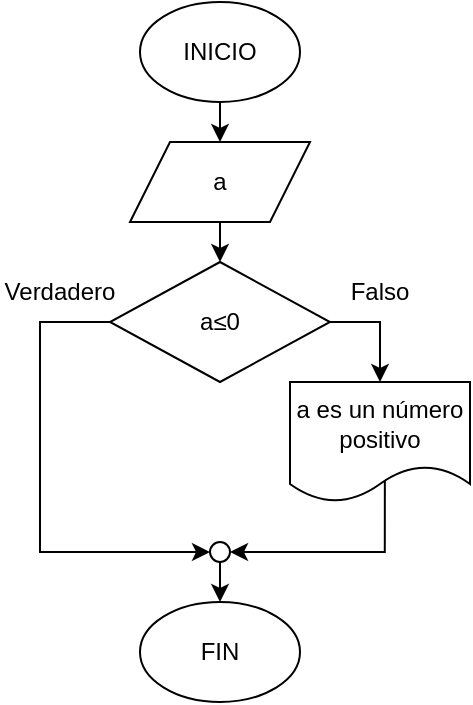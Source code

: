<mxfile version="21.6.5" type="device">
  <diagram id="C5RBs43oDa-KdzZeNtuy" name="Page-1">
    <mxGraphModel dx="648" dy="379" grid="1" gridSize="10" guides="1" tooltips="1" connect="1" arrows="1" fold="1" page="1" pageScale="1" pageWidth="827" pageHeight="1169" math="0" shadow="0">
      <root>
        <mxCell id="WIyWlLk6GJQsqaUBKTNV-0" />
        <mxCell id="WIyWlLk6GJQsqaUBKTNV-1" parent="WIyWlLk6GJQsqaUBKTNV-0" />
        <mxCell id="7NOALjSgeBlPAl4TsL1B-9" style="edgeStyle=orthogonalEdgeStyle;rounded=0;orthogonalLoop=1;jettySize=auto;html=1;exitX=0.5;exitY=1;exitDx=0;exitDy=0;entryX=0.5;entryY=0;entryDx=0;entryDy=0;" parent="WIyWlLk6GJQsqaUBKTNV-1" source="7NOALjSgeBlPAl4TsL1B-0" target="7NOALjSgeBlPAl4TsL1B-4" edge="1">
          <mxGeometry relative="1" as="geometry" />
        </mxCell>
        <mxCell id="7NOALjSgeBlPAl4TsL1B-0" value="INICIO" style="ellipse;whiteSpace=wrap;html=1;" parent="WIyWlLk6GJQsqaUBKTNV-1" vertex="1">
          <mxGeometry x="390" y="210" width="80" height="50" as="geometry" />
        </mxCell>
        <mxCell id="7NOALjSgeBlPAl4TsL1B-1" value="FIN" style="ellipse;whiteSpace=wrap;html=1;" parent="WIyWlLk6GJQsqaUBKTNV-1" vertex="1">
          <mxGeometry x="390" y="510" width="80" height="50" as="geometry" />
        </mxCell>
        <mxCell id="7NOALjSgeBlPAl4TsL1B-12" style="edgeStyle=orthogonalEdgeStyle;rounded=0;orthogonalLoop=1;jettySize=auto;html=1;exitX=0;exitY=0.5;exitDx=0;exitDy=0;entryX=0;entryY=0.5;entryDx=0;entryDy=0;" parent="WIyWlLk6GJQsqaUBKTNV-1" source="7NOALjSgeBlPAl4TsL1B-2" target="7NOALjSgeBlPAl4TsL1B-7" edge="1">
          <mxGeometry relative="1" as="geometry">
            <mxPoint x="345" y="410" as="targetPoint" />
            <Array as="points">
              <mxPoint x="340" y="370" />
              <mxPoint x="340" y="485" />
            </Array>
          </mxGeometry>
        </mxCell>
        <mxCell id="FOkJSCOpR1a56xPxbO25-2" style="edgeStyle=orthogonalEdgeStyle;rounded=0;orthogonalLoop=1;jettySize=auto;html=1;exitX=1;exitY=0.5;exitDx=0;exitDy=0;entryX=0.5;entryY=0;entryDx=0;entryDy=0;" parent="WIyWlLk6GJQsqaUBKTNV-1" source="7NOALjSgeBlPAl4TsL1B-2" target="FOkJSCOpR1a56xPxbO25-0" edge="1">
          <mxGeometry relative="1" as="geometry" />
        </mxCell>
        <mxCell id="7NOALjSgeBlPAl4TsL1B-2" value="a≤0" style="rhombus;whiteSpace=wrap;html=1;" parent="WIyWlLk6GJQsqaUBKTNV-1" vertex="1">
          <mxGeometry x="375" y="340" width="110" height="60" as="geometry" />
        </mxCell>
        <mxCell id="7NOALjSgeBlPAl4TsL1B-10" style="edgeStyle=orthogonalEdgeStyle;rounded=0;orthogonalLoop=1;jettySize=auto;html=1;exitX=0.5;exitY=1;exitDx=0;exitDy=0;entryX=0.5;entryY=0;entryDx=0;entryDy=0;" parent="WIyWlLk6GJQsqaUBKTNV-1" source="7NOALjSgeBlPAl4TsL1B-4" target="7NOALjSgeBlPAl4TsL1B-2" edge="1">
          <mxGeometry relative="1" as="geometry" />
        </mxCell>
        <mxCell id="7NOALjSgeBlPAl4TsL1B-4" value="a" style="shape=parallelogram;perimeter=parallelogramPerimeter;whiteSpace=wrap;html=1;fixedSize=1;" parent="WIyWlLk6GJQsqaUBKTNV-1" vertex="1">
          <mxGeometry x="385" y="280" width="90" height="40" as="geometry" />
        </mxCell>
        <mxCell id="7NOALjSgeBlPAl4TsL1B-15" style="edgeStyle=orthogonalEdgeStyle;rounded=0;orthogonalLoop=1;jettySize=auto;html=1;exitX=0;exitY=1;exitDx=0;exitDy=0;entryX=0.5;entryY=0;entryDx=0;entryDy=0;" parent="WIyWlLk6GJQsqaUBKTNV-1" source="7NOALjSgeBlPAl4TsL1B-7" target="7NOALjSgeBlPAl4TsL1B-1" edge="1">
          <mxGeometry relative="1" as="geometry" />
        </mxCell>
        <mxCell id="FOkJSCOpR1a56xPxbO25-3" style="edgeStyle=orthogonalEdgeStyle;rounded=0;orthogonalLoop=1;jettySize=auto;html=1;exitX=1;exitY=0.5;exitDx=0;exitDy=0;entryX=0.527;entryY=0.815;entryDx=0;entryDy=0;entryPerimeter=0;startArrow=classic;startFill=1;endArrow=none;endFill=0;" parent="WIyWlLk6GJQsqaUBKTNV-1" source="7NOALjSgeBlPAl4TsL1B-7" target="FOkJSCOpR1a56xPxbO25-0" edge="1">
          <mxGeometry relative="1" as="geometry" />
        </mxCell>
        <mxCell id="7NOALjSgeBlPAl4TsL1B-7" value="" style="ellipse;whiteSpace=wrap;html=1;aspect=fixed;" parent="WIyWlLk6GJQsqaUBKTNV-1" vertex="1">
          <mxGeometry x="425" y="480" width="10" height="10" as="geometry" />
        </mxCell>
        <mxCell id="gs6-wUyR9E-3RYvGF5zp-0" value="Verdadero" style="text;html=1;strokeColor=none;fillColor=none;align=center;verticalAlign=middle;whiteSpace=wrap;rounded=0;" parent="WIyWlLk6GJQsqaUBKTNV-1" vertex="1">
          <mxGeometry x="320" y="340" width="60" height="30" as="geometry" />
        </mxCell>
        <mxCell id="gs6-wUyR9E-3RYvGF5zp-1" value="Falso" style="text;html=1;strokeColor=none;fillColor=none;align=center;verticalAlign=middle;whiteSpace=wrap;rounded=0;" parent="WIyWlLk6GJQsqaUBKTNV-1" vertex="1">
          <mxGeometry x="480" y="340" width="60" height="30" as="geometry" />
        </mxCell>
        <mxCell id="FOkJSCOpR1a56xPxbO25-0" value="a es un número positivo" style="shape=document;whiteSpace=wrap;html=1;boundedLbl=1;" parent="WIyWlLk6GJQsqaUBKTNV-1" vertex="1">
          <mxGeometry x="465" y="400" width="90" height="60" as="geometry" />
        </mxCell>
      </root>
    </mxGraphModel>
  </diagram>
</mxfile>
